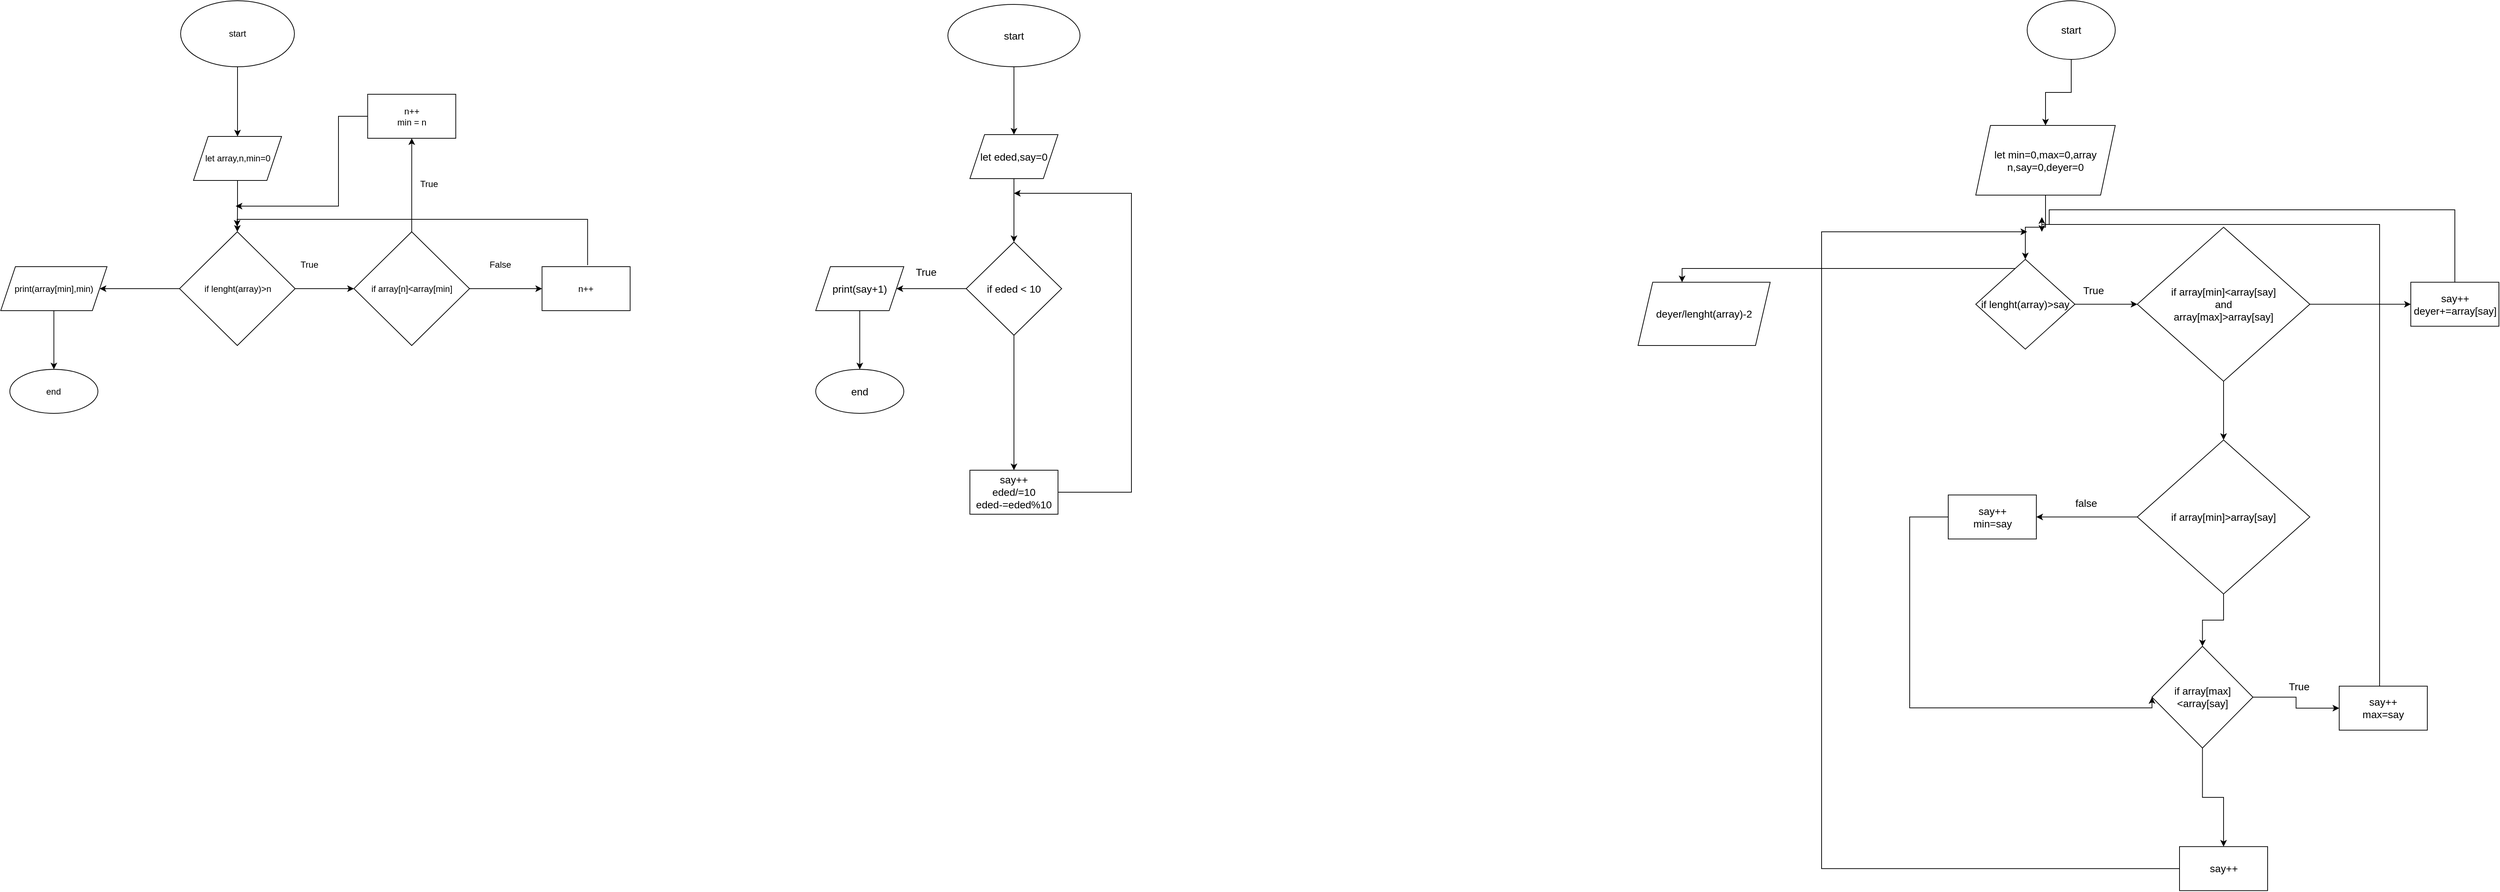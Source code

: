 <mxfile version="15.5.5" type="github"><diagram id="OD0xX-B3HSdVUbSbX48J" name="Page-1"><mxGraphModel dx="599" dy="401" grid="1" gridSize="10" guides="1" tooltips="1" connect="1" arrows="1" fold="1" page="1" pageScale="1" pageWidth="850" pageHeight="1100" math="0" shadow="0"><root><mxCell id="0"/><mxCell id="1" parent="0"/><mxCell id="gkJyd1ETupq26F91jbXR-4" value="" style="edgeStyle=orthogonalEdgeStyle;rounded=0;orthogonalLoop=1;jettySize=auto;html=1;" parent="1" source="gkJyd1ETupq26F91jbXR-1" target="gkJyd1ETupq26F91jbXR-3" edge="1"><mxGeometry relative="1" as="geometry"/></mxCell><mxCell id="gkJyd1ETupq26F91jbXR-1" value="start" style="ellipse;whiteSpace=wrap;html=1;" parent="1" vertex="1"><mxGeometry x="305" y="80" width="155" height="90" as="geometry"/></mxCell><mxCell id="gkJyd1ETupq26F91jbXR-6" value="" style="edgeStyle=orthogonalEdgeStyle;rounded=0;orthogonalLoop=1;jettySize=auto;html=1;" parent="1" source="gkJyd1ETupq26F91jbXR-3" target="gkJyd1ETupq26F91jbXR-5" edge="1"><mxGeometry relative="1" as="geometry"/></mxCell><mxCell id="gkJyd1ETupq26F91jbXR-3" value="let array,n,min=0" style="shape=parallelogram;perimeter=parallelogramPerimeter;whiteSpace=wrap;html=1;fixedSize=1;" parent="1" vertex="1"><mxGeometry x="322.5" y="265" width="120" height="60" as="geometry"/></mxCell><mxCell id="gkJyd1ETupq26F91jbXR-12" value="" style="edgeStyle=orthogonalEdgeStyle;rounded=0;orthogonalLoop=1;jettySize=auto;html=1;" parent="1" source="gkJyd1ETupq26F91jbXR-5" target="gkJyd1ETupq26F91jbXR-11" edge="1"><mxGeometry relative="1" as="geometry"/></mxCell><mxCell id="gkJyd1ETupq26F91jbXR-25" value="" style="edgeStyle=orthogonalEdgeStyle;rounded=0;orthogonalLoop=1;jettySize=auto;html=1;" parent="1" source="gkJyd1ETupq26F91jbXR-5" target="gkJyd1ETupq26F91jbXR-24" edge="1"><mxGeometry relative="1" as="geometry"/></mxCell><mxCell id="gkJyd1ETupq26F91jbXR-5" value="if lenght(array)&amp;gt;n" style="rhombus;whiteSpace=wrap;html=1;" parent="1" vertex="1"><mxGeometry x="303.5" y="395" width="157.5" height="155" as="geometry"/></mxCell><mxCell id="gkJyd1ETupq26F91jbXR-14" value="" style="edgeStyle=orthogonalEdgeStyle;rounded=0;orthogonalLoop=1;jettySize=auto;html=1;" parent="1" source="gkJyd1ETupq26F91jbXR-11" target="gkJyd1ETupq26F91jbXR-13" edge="1"><mxGeometry relative="1" as="geometry"/></mxCell><mxCell id="gkJyd1ETupq26F91jbXR-17" value="" style="edgeStyle=orthogonalEdgeStyle;rounded=0;orthogonalLoop=1;jettySize=auto;html=1;" parent="1" source="gkJyd1ETupq26F91jbXR-11" target="gkJyd1ETupq26F91jbXR-16" edge="1"><mxGeometry relative="1" as="geometry"/></mxCell><mxCell id="gkJyd1ETupq26F91jbXR-11" value="if array[n]&amp;lt;array[min]" style="rhombus;whiteSpace=wrap;html=1;" parent="1" vertex="1"><mxGeometry x="541" y="395" width="157.5" height="155" as="geometry"/></mxCell><mxCell id="gkJyd1ETupq26F91jbXR-19" style="edgeStyle=orthogonalEdgeStyle;rounded=0;orthogonalLoop=1;jettySize=auto;html=1;" parent="1" source="gkJyd1ETupq26F91jbXR-13" edge="1"><mxGeometry relative="1" as="geometry"><mxPoint x="380" y="360" as="targetPoint"/><Array as="points"><mxPoint x="520" y="238"/><mxPoint x="520" y="360"/></Array></mxGeometry></mxCell><mxCell id="gkJyd1ETupq26F91jbXR-13" value="n++&lt;br&gt;min = n" style="whiteSpace=wrap;html=1;" parent="1" vertex="1"><mxGeometry x="559.75" y="207.5" width="120" height="60" as="geometry"/></mxCell><mxCell id="gkJyd1ETupq26F91jbXR-15" value="True" style="text;html=1;align=center;verticalAlign=middle;resizable=0;points=[];autosize=1;strokeColor=none;fillColor=none;" parent="1" vertex="1"><mxGeometry x="623" y="320" width="40" height="20" as="geometry"/></mxCell><mxCell id="gkJyd1ETupq26F91jbXR-20" style="edgeStyle=orthogonalEdgeStyle;rounded=0;orthogonalLoop=1;jettySize=auto;html=1;" parent="1" edge="1"><mxGeometry relative="1" as="geometry"><mxPoint x="382" y="388" as="targetPoint"/><mxPoint x="859.3" y="440.5" as="sourcePoint"/><Array as="points"><mxPoint x="859" y="378"/><mxPoint x="382" y="378"/></Array></mxGeometry></mxCell><mxCell id="gkJyd1ETupq26F91jbXR-16" value="n++" style="whiteSpace=wrap;html=1;" parent="1" vertex="1"><mxGeometry x="797.25" y="442.5" width="120" height="60" as="geometry"/></mxCell><mxCell id="gkJyd1ETupq26F91jbXR-18" value="False" style="text;html=1;align=center;verticalAlign=middle;resizable=0;points=[];autosize=1;strokeColor=none;fillColor=none;" parent="1" vertex="1"><mxGeometry x="720" y="430" width="40" height="20" as="geometry"/></mxCell><mxCell id="gkJyd1ETupq26F91jbXR-21" value="True" style="text;html=1;align=center;verticalAlign=middle;resizable=0;points=[];autosize=1;strokeColor=none;fillColor=none;" parent="1" vertex="1"><mxGeometry x="460" y="430" width="40" height="20" as="geometry"/></mxCell><mxCell id="gkJyd1ETupq26F91jbXR-27" value="" style="edgeStyle=orthogonalEdgeStyle;rounded=0;orthogonalLoop=1;jettySize=auto;html=1;" parent="1" source="gkJyd1ETupq26F91jbXR-24" target="gkJyd1ETupq26F91jbXR-26" edge="1"><mxGeometry relative="1" as="geometry"/></mxCell><mxCell id="gkJyd1ETupq26F91jbXR-24" value="print(array[min],min)" style="shape=parallelogram;perimeter=parallelogramPerimeter;whiteSpace=wrap;html=1;fixedSize=1;" parent="1" vertex="1"><mxGeometry x="60" y="442.5" width="144.75" height="60" as="geometry"/></mxCell><mxCell id="gkJyd1ETupq26F91jbXR-26" value="end" style="ellipse;whiteSpace=wrap;html=1;" parent="1" vertex="1"><mxGeometry x="72.375" y="582.5" width="120" height="60" as="geometry"/></mxCell><mxCell id="gkJyd1ETupq26F91jbXR-38" value="" style="edgeStyle=orthogonalEdgeStyle;rounded=0;orthogonalLoop=1;jettySize=auto;html=1;fontSize=14;" parent="1" source="gkJyd1ETupq26F91jbXR-34" target="gkJyd1ETupq26F91jbXR-37" edge="1"><mxGeometry relative="1" as="geometry"/></mxCell><mxCell id="gkJyd1ETupq26F91jbXR-34" value="start" style="ellipse;whiteSpace=wrap;html=1;fontSize=14;" parent="1" vertex="1"><mxGeometry x="1350" y="85" width="180" height="85" as="geometry"/></mxCell><mxCell id="gkJyd1ETupq26F91jbXR-42" style="edgeStyle=orthogonalEdgeStyle;rounded=0;orthogonalLoop=1;jettySize=auto;html=1;fontSize=14;" parent="1" source="gkJyd1ETupq26F91jbXR-37" target="gkJyd1ETupq26F91jbXR-41" edge="1"><mxGeometry relative="1" as="geometry"/></mxCell><mxCell id="gkJyd1ETupq26F91jbXR-37" value="let eded,say=0" style="shape=parallelogram;perimeter=parallelogramPerimeter;whiteSpace=wrap;html=1;fixedSize=1;fontSize=14;" parent="1" vertex="1"><mxGeometry x="1380" y="262.5" width="120" height="60" as="geometry"/></mxCell><mxCell id="gkJyd1ETupq26F91jbXR-48" style="edgeStyle=orthogonalEdgeStyle;rounded=0;orthogonalLoop=1;jettySize=auto;html=1;fontSize=14;" parent="1" source="gkJyd1ETupq26F91jbXR-39" edge="1"><mxGeometry relative="1" as="geometry"><mxPoint x="1440" y="342.471" as="targetPoint"/><Array as="points"><mxPoint x="1600" y="750"/><mxPoint x="1600" y="343"/></Array></mxGeometry></mxCell><mxCell id="gkJyd1ETupq26F91jbXR-39" value="say++&lt;br&gt;eded/=10&lt;br&gt;eded-=eded%10" style="whiteSpace=wrap;html=1;fontSize=14;" parent="1" vertex="1"><mxGeometry x="1380" y="720" width="120" height="60" as="geometry"/></mxCell><mxCell id="gkJyd1ETupq26F91jbXR-43" style="edgeStyle=orthogonalEdgeStyle;rounded=0;orthogonalLoop=1;jettySize=auto;html=1;fontSize=14;" parent="1" source="gkJyd1ETupq26F91jbXR-41" target="gkJyd1ETupq26F91jbXR-39" edge="1"><mxGeometry relative="1" as="geometry"/></mxCell><mxCell id="gkJyd1ETupq26F91jbXR-45" value="" style="edgeStyle=orthogonalEdgeStyle;rounded=0;orthogonalLoop=1;jettySize=auto;html=1;fontSize=14;" parent="1" source="gkJyd1ETupq26F91jbXR-41" target="gkJyd1ETupq26F91jbXR-44" edge="1"><mxGeometry relative="1" as="geometry"/></mxCell><mxCell id="gkJyd1ETupq26F91jbXR-41" value="if eded &amp;lt; 10" style="rhombus;whiteSpace=wrap;html=1;fontSize=14;" parent="1" vertex="1"><mxGeometry x="1375" y="409" width="130" height="127" as="geometry"/></mxCell><mxCell id="gkJyd1ETupq26F91jbXR-47" value="" style="edgeStyle=orthogonalEdgeStyle;rounded=0;orthogonalLoop=1;jettySize=auto;html=1;fontSize=14;" parent="1" source="gkJyd1ETupq26F91jbXR-44" target="gkJyd1ETupq26F91jbXR-46" edge="1"><mxGeometry relative="1" as="geometry"/></mxCell><mxCell id="gkJyd1ETupq26F91jbXR-44" value="print(say+1)" style="shape=parallelogram;perimeter=parallelogramPerimeter;whiteSpace=wrap;html=1;fixedSize=1;fontSize=14;" parent="1" vertex="1"><mxGeometry x="1170" y="442.5" width="120" height="60" as="geometry"/></mxCell><mxCell id="gkJyd1ETupq26F91jbXR-46" value="end" style="ellipse;whiteSpace=wrap;html=1;fontSize=14;" parent="1" vertex="1"><mxGeometry x="1170" y="582.5" width="120" height="60" as="geometry"/></mxCell><mxCell id="gkJyd1ETupq26F91jbXR-49" value="True" style="text;html=1;align=center;verticalAlign=middle;resizable=0;points=[];autosize=1;strokeColor=none;fillColor=none;fontSize=14;" parent="1" vertex="1"><mxGeometry x="1300" y="440" width="40" height="20" as="geometry"/></mxCell><mxCell id="gkJyd1ETupq26F91jbXR-52" value="" style="edgeStyle=orthogonalEdgeStyle;rounded=0;orthogonalLoop=1;jettySize=auto;html=1;fontSize=14;" parent="1" source="gkJyd1ETupq26F91jbXR-50" target="gkJyd1ETupq26F91jbXR-51" edge="1"><mxGeometry relative="1" as="geometry"/></mxCell><mxCell id="gkJyd1ETupq26F91jbXR-50" value="start" style="ellipse;whiteSpace=wrap;html=1;fontSize=14;" parent="1" vertex="1"><mxGeometry x="2820" y="80" width="120" height="80" as="geometry"/></mxCell><mxCell id="gkJyd1ETupq26F91jbXR-54" value="" style="edgeStyle=orthogonalEdgeStyle;rounded=0;orthogonalLoop=1;jettySize=auto;html=1;fontSize=14;" parent="1" source="gkJyd1ETupq26F91jbXR-51" target="gkJyd1ETupq26F91jbXR-53" edge="1"><mxGeometry relative="1" as="geometry"/></mxCell><mxCell id="gkJyd1ETupq26F91jbXR-51" value="let min=0,max=0,array&lt;br&gt;n,say=0,deyer=0" style="shape=parallelogram;perimeter=parallelogramPerimeter;whiteSpace=wrap;html=1;fixedSize=1;fontSize=14;" parent="1" vertex="1"><mxGeometry x="2750" y="250" width="190" height="95" as="geometry"/></mxCell><mxCell id="gkJyd1ETupq26F91jbXR-56" value="" style="edgeStyle=orthogonalEdgeStyle;rounded=0;orthogonalLoop=1;jettySize=auto;html=1;fontSize=14;" parent="1" source="gkJyd1ETupq26F91jbXR-53" target="gkJyd1ETupq26F91jbXR-55" edge="1"><mxGeometry relative="1" as="geometry"/></mxCell><mxCell id="gkJyd1ETupq26F91jbXR-82" value="" style="edgeStyle=orthogonalEdgeStyle;rounded=0;orthogonalLoop=1;jettySize=auto;html=1;fontSize=14;" parent="1" source="gkJyd1ETupq26F91jbXR-53" target="gkJyd1ETupq26F91jbXR-81" edge="1"><mxGeometry relative="1" as="geometry"><Array as="points"><mxPoint x="2350" y="445"/></Array></mxGeometry></mxCell><mxCell id="gkJyd1ETupq26F91jbXR-53" value="if lenght(array)&amp;gt;say" style="rhombus;whiteSpace=wrap;html=1;fontSize=14;" parent="1" vertex="1"><mxGeometry x="2750" y="432.5" width="135" height="122.5" as="geometry"/></mxCell><mxCell id="gkJyd1ETupq26F91jbXR-58" value="" style="edgeStyle=orthogonalEdgeStyle;rounded=0;orthogonalLoop=1;jettySize=auto;html=1;fontSize=14;" parent="1" source="gkJyd1ETupq26F91jbXR-55" target="gkJyd1ETupq26F91jbXR-57" edge="1"><mxGeometry relative="1" as="geometry"/></mxCell><mxCell id="gkJyd1ETupq26F91jbXR-61" value="" style="edgeStyle=orthogonalEdgeStyle;rounded=0;orthogonalLoop=1;jettySize=auto;html=1;fontSize=14;" parent="1" source="gkJyd1ETupq26F91jbXR-55" target="gkJyd1ETupq26F91jbXR-60" edge="1"><mxGeometry relative="1" as="geometry"/></mxCell><mxCell id="gkJyd1ETupq26F91jbXR-55" value="if array[min]&amp;lt;array[say]&lt;br&gt;and&lt;br&gt;array[max]&amp;gt;array[say]" style="rhombus;whiteSpace=wrap;html=1;fontSize=14;" parent="1" vertex="1"><mxGeometry x="2970" y="388.75" width="235" height="210" as="geometry"/></mxCell><mxCell id="gkJyd1ETupq26F91jbXR-59" style="edgeStyle=orthogonalEdgeStyle;rounded=0;orthogonalLoop=1;jettySize=auto;html=1;fontSize=14;" parent="1" source="gkJyd1ETupq26F91jbXR-57" edge="1"><mxGeometry relative="1" as="geometry"><mxPoint x="2840" y="395" as="targetPoint"/><Array as="points"><mxPoint x="3402" y="365"/><mxPoint x="2850" y="365"/><mxPoint x="2850" y="385"/><mxPoint x="2840" y="385"/></Array></mxGeometry></mxCell><mxCell id="gkJyd1ETupq26F91jbXR-57" value="say++&lt;br&gt;deyer+=array[say]" style="whiteSpace=wrap;html=1;fontSize=14;" parent="1" vertex="1"><mxGeometry x="3342.5" y="463.75" width="120" height="60" as="geometry"/></mxCell><mxCell id="gkJyd1ETupq26F91jbXR-63" value="" style="edgeStyle=orthogonalEdgeStyle;rounded=0;orthogonalLoop=1;jettySize=auto;html=1;fontSize=14;" parent="1" source="gkJyd1ETupq26F91jbXR-60" target="gkJyd1ETupq26F91jbXR-62" edge="1"><mxGeometry relative="1" as="geometry"/></mxCell><mxCell id="gkJyd1ETupq26F91jbXR-68" value="" style="edgeStyle=orthogonalEdgeStyle;rounded=0;orthogonalLoop=1;jettySize=auto;html=1;fontSize=14;" parent="1" source="gkJyd1ETupq26F91jbXR-60" target="gkJyd1ETupq26F91jbXR-67" edge="1"><mxGeometry relative="1" as="geometry"/></mxCell><mxCell id="gkJyd1ETupq26F91jbXR-60" value="if array[min]&amp;gt;array[say]&lt;br&gt;" style="rhombus;whiteSpace=wrap;html=1;fontSize=14;" parent="1" vertex="1"><mxGeometry x="2970" y="678.75" width="235" height="210" as="geometry"/></mxCell><mxCell id="gkJyd1ETupq26F91jbXR-73" style="edgeStyle=orthogonalEdgeStyle;rounded=0;orthogonalLoop=1;jettySize=auto;html=1;entryX=0;entryY=0.5;entryDx=0;entryDy=0;fontSize=14;" parent="1" source="gkJyd1ETupq26F91jbXR-62" target="gkJyd1ETupq26F91jbXR-67" edge="1"><mxGeometry relative="1" as="geometry"><Array as="points"><mxPoint x="2660" y="784"/><mxPoint x="2660" y="1044"/></Array></mxGeometry></mxCell><mxCell id="gkJyd1ETupq26F91jbXR-62" value="say++&lt;br&gt;min=say" style="whiteSpace=wrap;html=1;fontSize=14;" parent="1" vertex="1"><mxGeometry x="2712.5" y="753.75" width="120" height="60" as="geometry"/></mxCell><mxCell id="gkJyd1ETupq26F91jbXR-64" value="false" style="text;html=1;align=center;verticalAlign=middle;resizable=0;points=[];autosize=1;strokeColor=none;fillColor=none;fontSize=14;" parent="1" vertex="1"><mxGeometry x="2875" y="755" width="50" height="20" as="geometry"/></mxCell><mxCell id="gkJyd1ETupq26F91jbXR-70" value="" style="edgeStyle=orthogonalEdgeStyle;rounded=0;orthogonalLoop=1;jettySize=auto;html=1;fontSize=14;" parent="1" source="gkJyd1ETupq26F91jbXR-67" target="gkJyd1ETupq26F91jbXR-69" edge="1"><mxGeometry relative="1" as="geometry"/></mxCell><mxCell id="gkJyd1ETupq26F91jbXR-75" value="" style="edgeStyle=orthogonalEdgeStyle;rounded=0;orthogonalLoop=1;jettySize=auto;html=1;fontSize=14;" parent="1" source="gkJyd1ETupq26F91jbXR-67" target="gkJyd1ETupq26F91jbXR-74" edge="1"><mxGeometry relative="1" as="geometry"/></mxCell><mxCell id="gkJyd1ETupq26F91jbXR-67" value="if array[max]&amp;lt;array[say]" style="rhombus;whiteSpace=wrap;html=1;fontSize=14;" parent="1" vertex="1"><mxGeometry x="2990" y="960" width="137.5" height="138.75" as="geometry"/></mxCell><mxCell id="gkJyd1ETupq26F91jbXR-77" style="edgeStyle=orthogonalEdgeStyle;rounded=0;orthogonalLoop=1;jettySize=auto;html=1;fontSize=14;" parent="1" source="gkJyd1ETupq26F91jbXR-69" edge="1"><mxGeometry relative="1" as="geometry"><mxPoint x="2840.0" y="375" as="targetPoint"/><Array as="points"><mxPoint x="3300" y="385"/><mxPoint x="2840" y="385"/></Array></mxGeometry></mxCell><mxCell id="gkJyd1ETupq26F91jbXR-69" value="say++&lt;br&gt;max=say" style="whiteSpace=wrap;html=1;fontSize=14;" parent="1" vertex="1"><mxGeometry x="3245" y="1014.375" width="120" height="60" as="geometry"/></mxCell><mxCell id="gkJyd1ETupq26F91jbXR-72" value="True" style="text;html=1;align=center;verticalAlign=middle;resizable=0;points=[];autosize=1;strokeColor=none;fillColor=none;fontSize=14;" parent="1" vertex="1"><mxGeometry x="3170" y="1005" width="40" height="20" as="geometry"/></mxCell><mxCell id="gkJyd1ETupq26F91jbXR-76" style="edgeStyle=orthogonalEdgeStyle;rounded=0;orthogonalLoop=1;jettySize=auto;html=1;exitX=0;exitY=0.5;exitDx=0;exitDy=0;fontSize=14;" parent="1" source="gkJyd1ETupq26F91jbXR-74" edge="1"><mxGeometry relative="1" as="geometry"><mxPoint x="2820" y="395" as="targetPoint"/><Array as="points"><mxPoint x="2540" y="1263"/><mxPoint x="2540" y="395"/></Array></mxGeometry></mxCell><mxCell id="gkJyd1ETupq26F91jbXR-74" value="say++" style="whiteSpace=wrap;html=1;fontSize=14;" parent="1" vertex="1"><mxGeometry x="3027.5" y="1233.125" width="120" height="60" as="geometry"/></mxCell><mxCell id="gkJyd1ETupq26F91jbXR-78" value="True" style="text;html=1;align=center;verticalAlign=middle;resizable=0;points=[];autosize=1;strokeColor=none;fillColor=none;fontSize=14;" parent="1" vertex="1"><mxGeometry x="2890" y="465" width="40" height="20" as="geometry"/></mxCell><mxCell id="gkJyd1ETupq26F91jbXR-81" value="deyer/lenght(array)-2" style="shape=parallelogram;perimeter=parallelogramPerimeter;whiteSpace=wrap;html=1;fixedSize=1;fontSize=14;" parent="1" vertex="1"><mxGeometry x="2290" y="463.75" width="180" height="86.25" as="geometry"/></mxCell></root></mxGraphModel></diagram></mxfile>